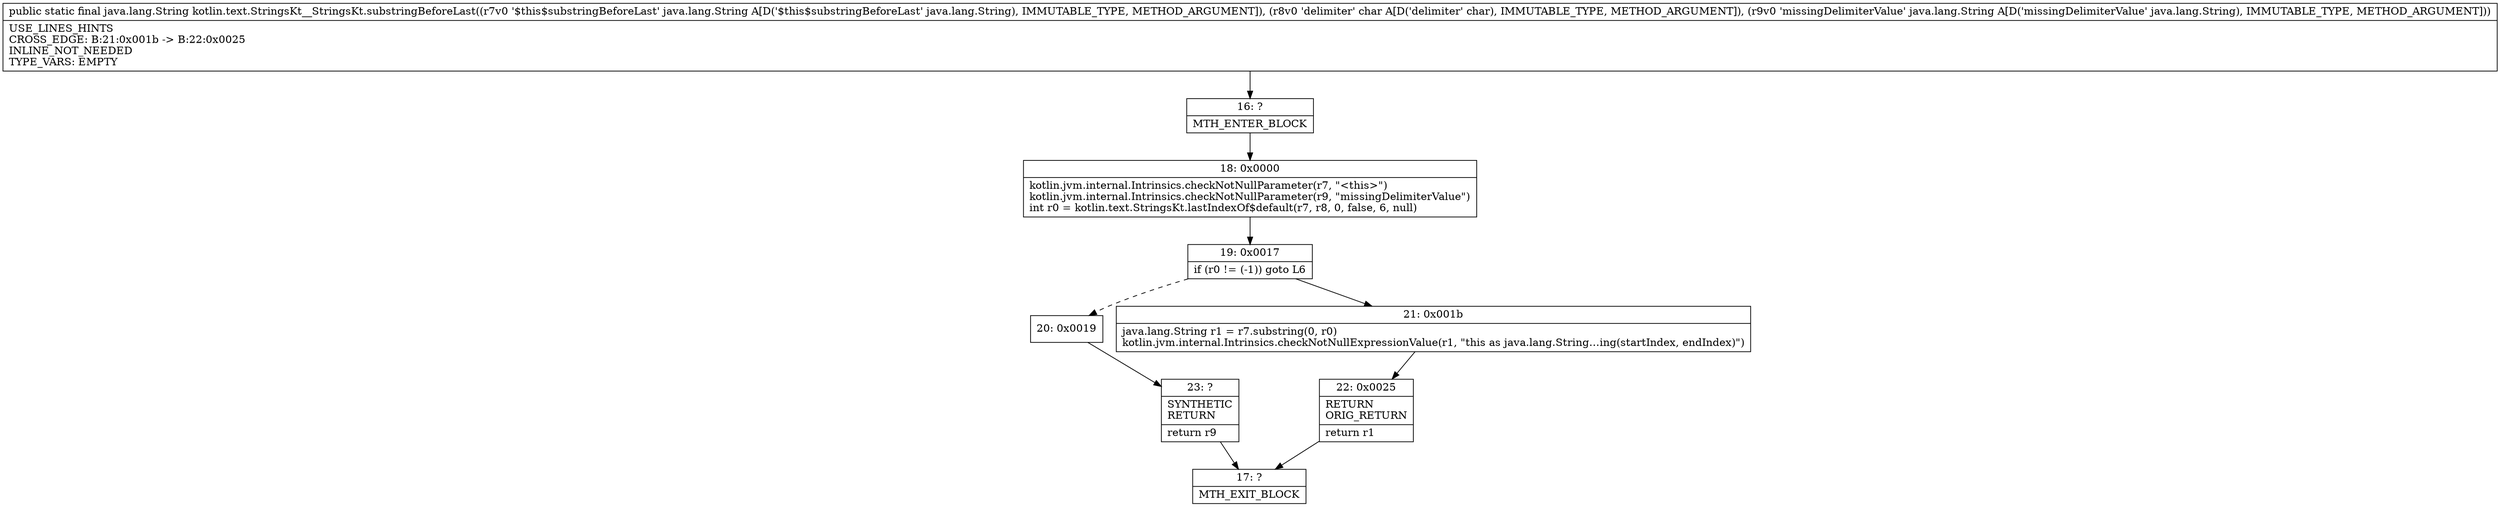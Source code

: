 digraph "CFG forkotlin.text.StringsKt__StringsKt.substringBeforeLast(Ljava\/lang\/String;CLjava\/lang\/String;)Ljava\/lang\/String;" {
Node_16 [shape=record,label="{16\:\ ?|MTH_ENTER_BLOCK\l}"];
Node_18 [shape=record,label="{18\:\ 0x0000|kotlin.jvm.internal.Intrinsics.checkNotNullParameter(r7, \"\<this\>\")\lkotlin.jvm.internal.Intrinsics.checkNotNullParameter(r9, \"missingDelimiterValue\")\lint r0 = kotlin.text.StringsKt.lastIndexOf$default(r7, r8, 0, false, 6, null)\l}"];
Node_19 [shape=record,label="{19\:\ 0x0017|if (r0 != (\-1)) goto L6\l}"];
Node_20 [shape=record,label="{20\:\ 0x0019}"];
Node_23 [shape=record,label="{23\:\ ?|SYNTHETIC\lRETURN\l|return r9\l}"];
Node_17 [shape=record,label="{17\:\ ?|MTH_EXIT_BLOCK\l}"];
Node_21 [shape=record,label="{21\:\ 0x001b|java.lang.String r1 = r7.substring(0, r0)\lkotlin.jvm.internal.Intrinsics.checkNotNullExpressionValue(r1, \"this as java.lang.String…ing(startIndex, endIndex)\")\l}"];
Node_22 [shape=record,label="{22\:\ 0x0025|RETURN\lORIG_RETURN\l|return r1\l}"];
MethodNode[shape=record,label="{public static final java.lang.String kotlin.text.StringsKt__StringsKt.substringBeforeLast((r7v0 '$this$substringBeforeLast' java.lang.String A[D('$this$substringBeforeLast' java.lang.String), IMMUTABLE_TYPE, METHOD_ARGUMENT]), (r8v0 'delimiter' char A[D('delimiter' char), IMMUTABLE_TYPE, METHOD_ARGUMENT]), (r9v0 'missingDelimiterValue' java.lang.String A[D('missingDelimiterValue' java.lang.String), IMMUTABLE_TYPE, METHOD_ARGUMENT]))  | USE_LINES_HINTS\lCROSS_EDGE: B:21:0x001b \-\> B:22:0x0025\lINLINE_NOT_NEEDED\lTYPE_VARS: EMPTY\l}"];
MethodNode -> Node_16;Node_16 -> Node_18;
Node_18 -> Node_19;
Node_19 -> Node_20[style=dashed];
Node_19 -> Node_21;
Node_20 -> Node_23;
Node_23 -> Node_17;
Node_21 -> Node_22;
Node_22 -> Node_17;
}

